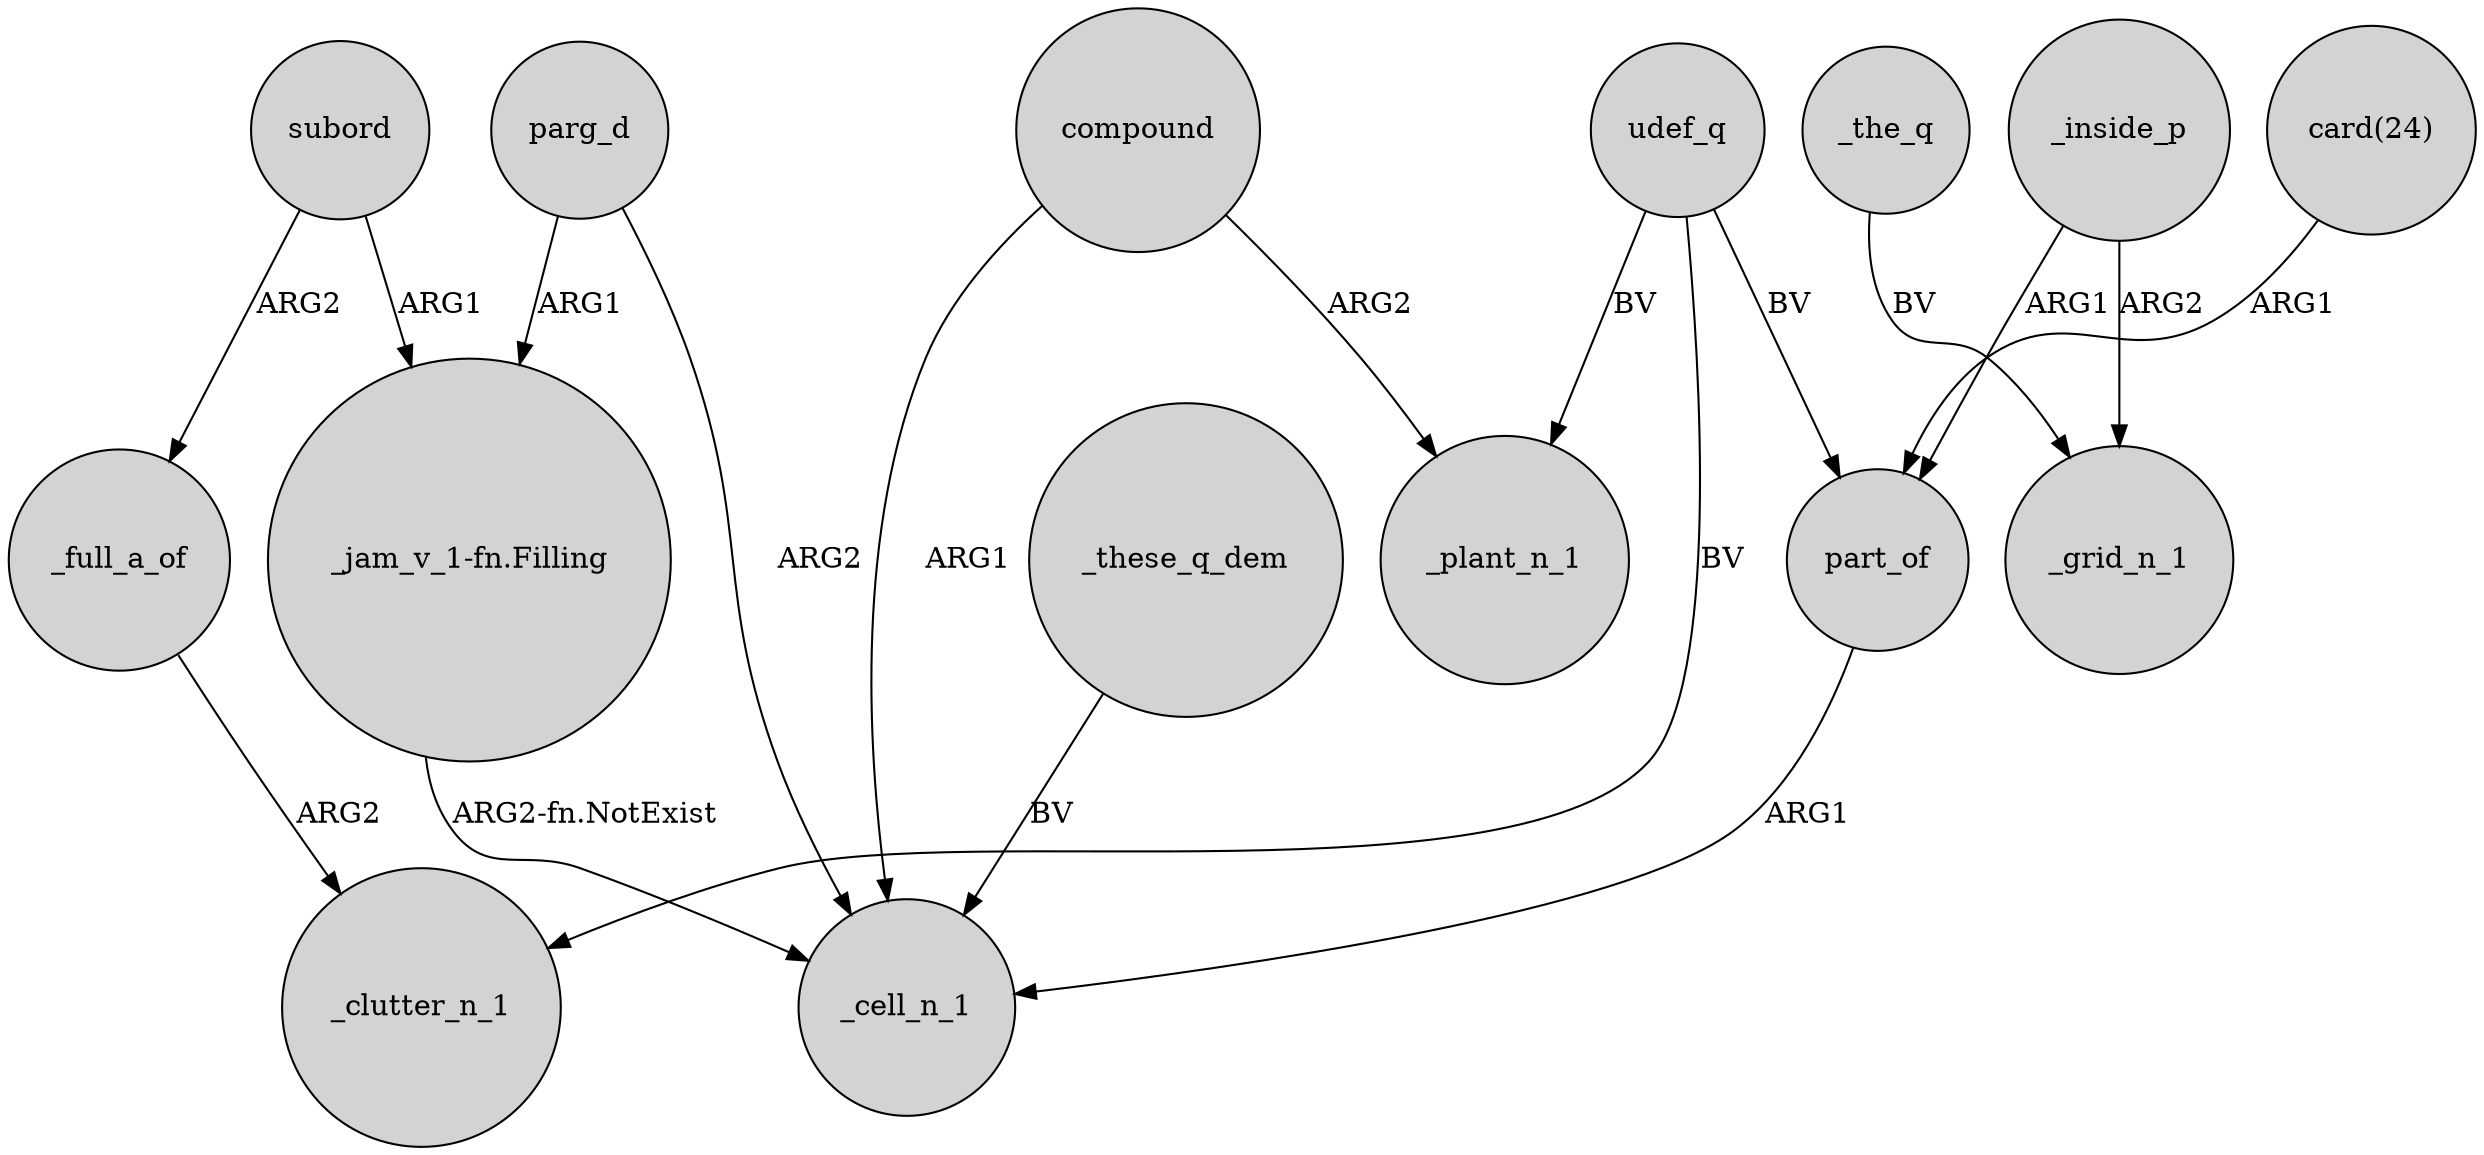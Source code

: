 digraph {
	node [shape=circle style=filled]
	part_of -> _cell_n_1 [label=ARG1]
	subord -> "_jam_v_1-fn.Filling" [label=ARG1]
	_full_a_of -> _clutter_n_1 [label=ARG2]
	parg_d -> "_jam_v_1-fn.Filling" [label=ARG1]
	_these_q_dem -> _cell_n_1 [label=BV]
	udef_q -> part_of [label=BV]
	parg_d -> _cell_n_1 [label=ARG2]
	"card(24)" -> part_of [label=ARG1]
	_inside_p -> _grid_n_1 [label=ARG2]
	udef_q -> _clutter_n_1 [label=BV]
	_inside_p -> part_of [label=ARG1]
	compound -> _plant_n_1 [label=ARG2]
	compound -> _cell_n_1 [label=ARG1]
	udef_q -> _plant_n_1 [label=BV]
	"_jam_v_1-fn.Filling" -> _cell_n_1 [label="ARG2-fn.NotExist"]
	subord -> _full_a_of [label=ARG2]
	_the_q -> _grid_n_1 [label=BV]
}
